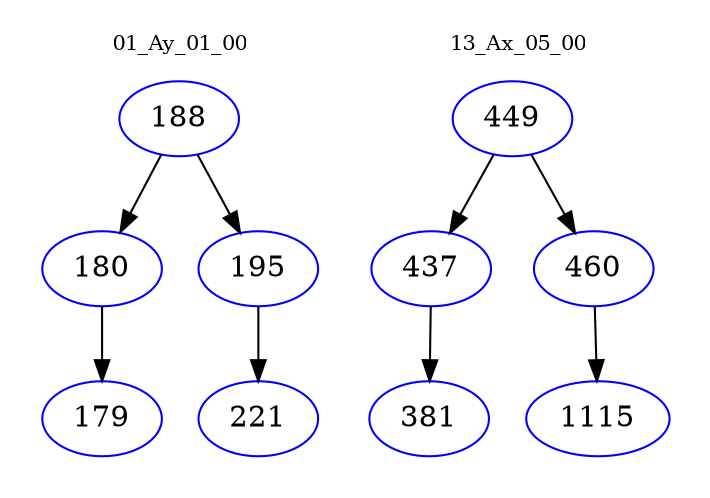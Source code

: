 digraph{
subgraph cluster_0 {
color = white
label = "01_Ay_01_00";
fontsize=10;
T0_188 [label="188", color="blue"]
T0_188 -> T0_180 [color="black"]
T0_180 [label="180", color="blue"]
T0_180 -> T0_179 [color="black"]
T0_179 [label="179", color="blue"]
T0_188 -> T0_195 [color="black"]
T0_195 [label="195", color="blue"]
T0_195 -> T0_221 [color="black"]
T0_221 [label="221", color="blue"]
}
subgraph cluster_1 {
color = white
label = "13_Ax_05_00";
fontsize=10;
T1_449 [label="449", color="blue"]
T1_449 -> T1_437 [color="black"]
T1_437 [label="437", color="blue"]
T1_437 -> T1_381 [color="black"]
T1_381 [label="381", color="blue"]
T1_449 -> T1_460 [color="black"]
T1_460 [label="460", color="blue"]
T1_460 -> T1_1115 [color="black"]
T1_1115 [label="1115", color="blue"]
}
}
